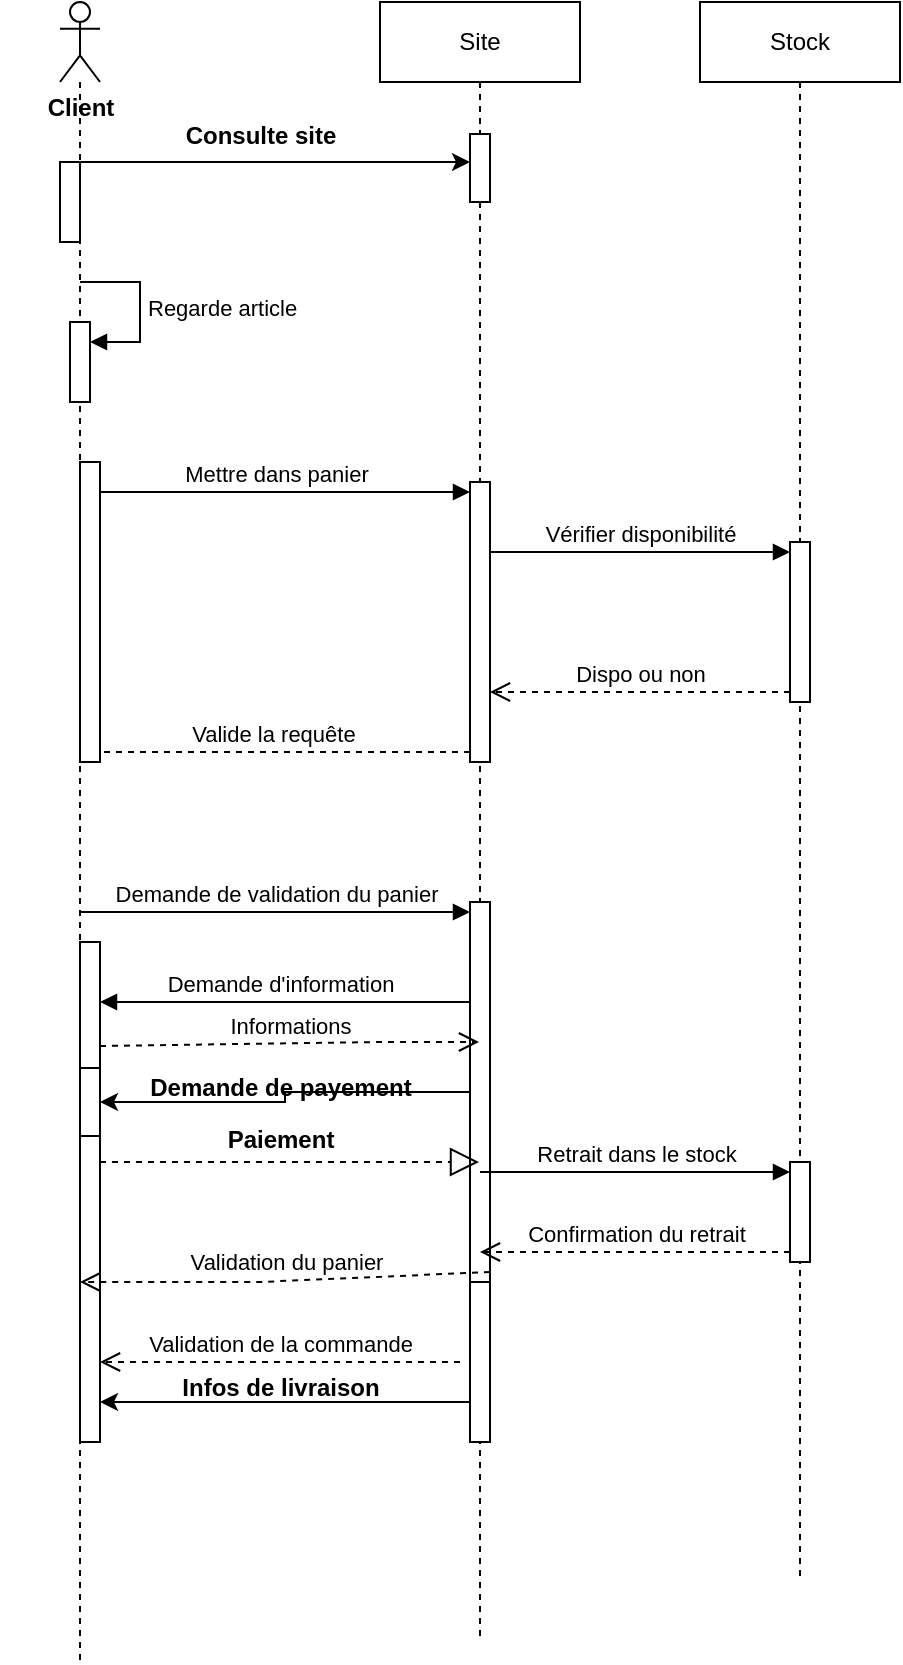 <mxfile version="24.1.0" type="device">
  <diagram name="Page-1" id="2YBvvXClWsGukQMizWep">
    <mxGraphModel dx="1290" dy="621" grid="1" gridSize="10" guides="1" tooltips="1" connect="1" arrows="1" fold="1" page="1" pageScale="1" pageWidth="850" pageHeight="1100" math="0" shadow="0">
      <root>
        <mxCell id="0" />
        <mxCell id="1" parent="0" />
        <mxCell id="8g5-Aexd-DtupDx7mglB-1" value="Site" style="shape=umlLifeline;perimeter=lifelinePerimeter;whiteSpace=wrap;html=1;container=1;dropTarget=0;collapsible=0;recursiveResize=0;outlineConnect=0;portConstraint=eastwest;newEdgeStyle={&quot;curved&quot;:0,&quot;rounded&quot;:0};" vertex="1" parent="1">
          <mxGeometry x="340" y="50" width="100" height="820" as="geometry" />
        </mxCell>
        <mxCell id="8g5-Aexd-DtupDx7mglB-10" value="" style="html=1;points=[[0,0,0,0,5],[0,1,0,0,-5],[1,0,0,0,5],[1,1,0,0,-5]];perimeter=orthogonalPerimeter;outlineConnect=0;targetShapes=umlLifeline;portConstraint=eastwest;newEdgeStyle={&quot;curved&quot;:0,&quot;rounded&quot;:0};" vertex="1" parent="8g5-Aexd-DtupDx7mglB-1">
          <mxGeometry x="45" y="66" width="10" height="34" as="geometry" />
        </mxCell>
        <mxCell id="8g5-Aexd-DtupDx7mglB-7" style="edgeStyle=orthogonalEdgeStyle;rounded=0;orthogonalLoop=1;jettySize=auto;html=1;curved=0;labelPosition=center;verticalLabelPosition=top;align=center;verticalAlign=bottom;" edge="1" parent="8g5-Aexd-DtupDx7mglB-1" source="8g5-Aexd-DtupDx7mglB-10" target="8g5-Aexd-DtupDx7mglB-1">
          <mxGeometry relative="1" as="geometry">
            <Array as="points">
              <mxPoint x="30" y="80" />
              <mxPoint x="30" y="80" />
            </Array>
          </mxGeometry>
        </mxCell>
        <mxCell id="8g5-Aexd-DtupDx7mglB-25" value="" style="html=1;points=[[0,0,0,0,5],[0,1,0,0,-5],[1,0,0,0,5],[1,1,0,0,-5]];perimeter=orthogonalPerimeter;outlineConnect=0;targetShapes=umlLifeline;portConstraint=eastwest;newEdgeStyle={&quot;curved&quot;:0,&quot;rounded&quot;:0};" vertex="1" parent="8g5-Aexd-DtupDx7mglB-1">
          <mxGeometry x="45" y="450" width="10" height="190" as="geometry" />
        </mxCell>
        <mxCell id="8g5-Aexd-DtupDx7mglB-43" value="" style="html=1;points=[[0,0,0,0,5],[0,1,0,0,-5],[1,0,0,0,5],[1,1,0,0,-5]];perimeter=orthogonalPerimeter;outlineConnect=0;targetShapes=umlLifeline;portConstraint=eastwest;newEdgeStyle={&quot;curved&quot;:0,&quot;rounded&quot;:0};" vertex="1" parent="8g5-Aexd-DtupDx7mglB-1">
          <mxGeometry x="45" y="640" width="10" height="80" as="geometry" />
        </mxCell>
        <mxCell id="8g5-Aexd-DtupDx7mglB-3" value="" style="shape=umlLifeline;perimeter=lifelinePerimeter;whiteSpace=wrap;html=1;container=1;dropTarget=0;collapsible=0;recursiveResize=0;outlineConnect=0;portConstraint=eastwest;newEdgeStyle={&quot;curved&quot;:0,&quot;rounded&quot;:0};participant=umlActor;" vertex="1" parent="1">
          <mxGeometry x="180" y="50" width="20" height="830" as="geometry" />
        </mxCell>
        <mxCell id="8g5-Aexd-DtupDx7mglB-11" value="" style="html=1;points=[[0,0,0,0,5],[0,1,0,0,-5],[1,0,0,0,5],[1,1,0,0,-5]];perimeter=orthogonalPerimeter;outlineConnect=0;targetShapes=umlLifeline;portConstraint=eastwest;newEdgeStyle={&quot;curved&quot;:0,&quot;rounded&quot;:0};" vertex="1" parent="8g5-Aexd-DtupDx7mglB-3">
          <mxGeometry x="5" y="160" width="10" height="40" as="geometry" />
        </mxCell>
        <mxCell id="8g5-Aexd-DtupDx7mglB-12" value="Regarde article" style="html=1;align=left;spacingLeft=2;endArrow=block;rounded=0;edgeStyle=orthogonalEdgeStyle;curved=0;rounded=0;" edge="1" target="8g5-Aexd-DtupDx7mglB-11" parent="8g5-Aexd-DtupDx7mglB-3">
          <mxGeometry relative="1" as="geometry">
            <mxPoint x="10" y="140" as="sourcePoint" />
            <Array as="points">
              <mxPoint x="40" y="170" />
            </Array>
          </mxGeometry>
        </mxCell>
        <mxCell id="8g5-Aexd-DtupDx7mglB-29" value="" style="html=1;points=[[0,0,0,0,5],[0,1,0,0,-5],[1,0,0,0,5],[1,1,0,0,-5]];perimeter=orthogonalPerimeter;outlineConnect=0;targetShapes=umlLifeline;portConstraint=eastwest;newEdgeStyle={&quot;curved&quot;:0,&quot;rounded&quot;:0};" vertex="1" parent="8g5-Aexd-DtupDx7mglB-3">
          <mxGeometry x="10" y="470" width="10" height="250" as="geometry" />
        </mxCell>
        <mxCell id="8g5-Aexd-DtupDx7mglB-33" value="" style="html=1;points=[[0,0,0,0,5],[0,1,0,0,-5],[1,0,0,0,5],[1,1,0,0,-5]];perimeter=orthogonalPerimeter;outlineConnect=0;targetShapes=umlLifeline;portConstraint=eastwest;newEdgeStyle={&quot;curved&quot;:0,&quot;rounded&quot;:0};" vertex="1" parent="8g5-Aexd-DtupDx7mglB-3">
          <mxGeometry x="10" y="533" width="10" height="34" as="geometry" />
        </mxCell>
        <mxCell id="8g5-Aexd-DtupDx7mglB-5" value="Client" style="text;align=center;fontStyle=1;verticalAlign=middle;spacingLeft=3;spacingRight=3;strokeColor=none;rotatable=0;points=[[0,0.5],[1,0.5]];portConstraint=eastwest;html=1;" vertex="1" parent="1">
          <mxGeometry x="150" y="90" width="80" height="26" as="geometry" />
        </mxCell>
        <mxCell id="8g5-Aexd-DtupDx7mglB-8" value="" style="html=1;points=[[0,0,0,0,5],[0,1,0,0,-5],[1,0,0,0,5],[1,1,0,0,-5]];perimeter=orthogonalPerimeter;outlineConnect=0;targetShapes=umlLifeline;portConstraint=eastwest;newEdgeStyle={&quot;curved&quot;:0,&quot;rounded&quot;:0};" vertex="1" parent="1">
          <mxGeometry x="180" y="130" width="10" height="40" as="geometry" />
        </mxCell>
        <mxCell id="8g5-Aexd-DtupDx7mglB-9" value="" style="edgeStyle=orthogonalEdgeStyle;rounded=0;orthogonalLoop=1;jettySize=auto;html=1;curved=0;labelPosition=center;verticalLabelPosition=top;align=center;verticalAlign=bottom;" edge="1" parent="1" source="8g5-Aexd-DtupDx7mglB-3" target="8g5-Aexd-DtupDx7mglB-10">
          <mxGeometry relative="1" as="geometry">
            <mxPoint x="190" y="130" as="sourcePoint" />
            <mxPoint x="390" y="130" as="targetPoint" />
            <Array as="points">
              <mxPoint x="360" y="130" />
              <mxPoint x="360" y="130" />
            </Array>
          </mxGeometry>
        </mxCell>
        <mxCell id="8g5-Aexd-DtupDx7mglB-13" value="Consulte site" style="text;align=center;fontStyle=1;verticalAlign=middle;spacingLeft=3;spacingRight=3;strokeColor=none;rotatable=0;points=[[0,0.5],[1,0.5]];portConstraint=eastwest;html=1;" vertex="1" parent="1">
          <mxGeometry x="240" y="104" width="80" height="26" as="geometry" />
        </mxCell>
        <mxCell id="8g5-Aexd-DtupDx7mglB-16" value="Stock" style="shape=umlLifeline;perimeter=lifelinePerimeter;whiteSpace=wrap;html=1;container=1;dropTarget=0;collapsible=0;recursiveResize=0;outlineConnect=0;portConstraint=eastwest;newEdgeStyle={&quot;curved&quot;:0,&quot;rounded&quot;:0};" vertex="1" parent="1">
          <mxGeometry x="500" y="50" width="100" height="790" as="geometry" />
        </mxCell>
        <mxCell id="8g5-Aexd-DtupDx7mglB-21" value="" style="html=1;points=[[0,0,0,0,5],[0,1,0,0,-5],[1,0,0,0,5],[1,1,0,0,-5]];perimeter=orthogonalPerimeter;outlineConnect=0;targetShapes=umlLifeline;portConstraint=eastwest;newEdgeStyle={&quot;curved&quot;:0,&quot;rounded&quot;:0};" vertex="1" parent="8g5-Aexd-DtupDx7mglB-16">
          <mxGeometry x="45" y="270" width="10" height="80" as="geometry" />
        </mxCell>
        <mxCell id="8g5-Aexd-DtupDx7mglB-40" value="" style="html=1;points=[[0,0,0,0,5],[0,1,0,0,-5],[1,0,0,0,5],[1,1,0,0,-5]];perimeter=orthogonalPerimeter;outlineConnect=0;targetShapes=umlLifeline;portConstraint=eastwest;newEdgeStyle={&quot;curved&quot;:0,&quot;rounded&quot;:0};" vertex="1" parent="8g5-Aexd-DtupDx7mglB-16">
          <mxGeometry x="45" y="580" width="10" height="50" as="geometry" />
        </mxCell>
        <mxCell id="8g5-Aexd-DtupDx7mglB-18" value="" style="html=1;points=[[0,0,0,0,5],[0,1,0,0,-5],[1,0,0,0,5],[1,1,0,0,-5]];perimeter=orthogonalPerimeter;outlineConnect=0;targetShapes=umlLifeline;portConstraint=eastwest;newEdgeStyle={&quot;curved&quot;:0,&quot;rounded&quot;:0};" vertex="1" parent="1">
          <mxGeometry x="385" y="290" width="10" height="140" as="geometry" />
        </mxCell>
        <mxCell id="8g5-Aexd-DtupDx7mglB-19" value="Mettre dans panier" style="html=1;verticalAlign=bottom;endArrow=block;curved=0;rounded=0;entryX=0;entryY=0;entryDx=0;entryDy=5;" edge="1" target="8g5-Aexd-DtupDx7mglB-18" parent="1" source="8g5-Aexd-DtupDx7mglB-3">
          <mxGeometry relative="1" as="geometry">
            <mxPoint x="315" y="295" as="sourcePoint" />
          </mxGeometry>
        </mxCell>
        <mxCell id="8g5-Aexd-DtupDx7mglB-20" value="Valide la requête&amp;nbsp;" style="html=1;verticalAlign=bottom;endArrow=open;dashed=1;endSize=8;curved=0;rounded=0;exitX=0;exitY=1;exitDx=0;exitDy=-5;" edge="1" source="8g5-Aexd-DtupDx7mglB-18" parent="1" target="8g5-Aexd-DtupDx7mglB-3">
          <mxGeometry relative="1" as="geometry">
            <mxPoint x="315" y="365" as="targetPoint" />
          </mxGeometry>
        </mxCell>
        <mxCell id="8g5-Aexd-DtupDx7mglB-22" value="Vérifier disponibilité" style="html=1;verticalAlign=bottom;endArrow=block;curved=0;rounded=0;entryX=0;entryY=0;entryDx=0;entryDy=5;" edge="1" target="8g5-Aexd-DtupDx7mglB-21" parent="1" source="8g5-Aexd-DtupDx7mglB-18">
          <mxGeometry relative="1" as="geometry">
            <mxPoint x="475" y="335" as="sourcePoint" />
          </mxGeometry>
        </mxCell>
        <mxCell id="8g5-Aexd-DtupDx7mglB-23" value="Dispo ou non" style="html=1;verticalAlign=bottom;endArrow=open;dashed=1;endSize=8;curved=0;rounded=0;exitX=0;exitY=1;exitDx=0;exitDy=-5;" edge="1" source="8g5-Aexd-DtupDx7mglB-21" parent="1" target="8g5-Aexd-DtupDx7mglB-18">
          <mxGeometry relative="1" as="geometry">
            <mxPoint x="475" y="405" as="targetPoint" />
          </mxGeometry>
        </mxCell>
        <mxCell id="8g5-Aexd-DtupDx7mglB-24" value="" style="html=1;points=[[0,0,0,0,5],[0,1,0,0,-5],[1,0,0,0,5],[1,1,0,0,-5]];perimeter=orthogonalPerimeter;outlineConnect=0;targetShapes=umlLifeline;portConstraint=eastwest;newEdgeStyle={&quot;curved&quot;:0,&quot;rounded&quot;:0};" vertex="1" parent="1">
          <mxGeometry x="190" y="280" width="10" height="150" as="geometry" />
        </mxCell>
        <mxCell id="8g5-Aexd-DtupDx7mglB-27" value="Validation du panier" style="html=1;verticalAlign=bottom;endArrow=open;dashed=1;endSize=8;curved=0;rounded=0;exitX=1;exitY=1;exitDx=0;exitDy=-5;exitPerimeter=0;" edge="1" source="8g5-Aexd-DtupDx7mglB-25" parent="1" target="8g5-Aexd-DtupDx7mglB-3">
          <mxGeometry relative="1" as="geometry">
            <mxPoint x="315" y="575" as="targetPoint" />
            <Array as="points">
              <mxPoint x="280" y="690" />
            </Array>
          </mxGeometry>
        </mxCell>
        <mxCell id="8g5-Aexd-DtupDx7mglB-26" value="Demande de validation du panier" style="html=1;verticalAlign=bottom;endArrow=block;curved=0;rounded=0;entryX=0;entryY=0;entryDx=0;entryDy=5;" edge="1" target="8g5-Aexd-DtupDx7mglB-25" parent="1" source="8g5-Aexd-DtupDx7mglB-3">
          <mxGeometry relative="1" as="geometry">
            <mxPoint x="315" y="505" as="sourcePoint" />
          </mxGeometry>
        </mxCell>
        <mxCell id="8g5-Aexd-DtupDx7mglB-31" value="" style="endArrow=block;dashed=1;endFill=0;endSize=12;html=1;rounded=0;" edge="1" parent="1">
          <mxGeometry width="160" relative="1" as="geometry">
            <mxPoint x="200" y="630" as="sourcePoint" />
            <mxPoint x="389.5" y="630" as="targetPoint" />
          </mxGeometry>
        </mxCell>
        <mxCell id="8g5-Aexd-DtupDx7mglB-32" value="Paiement" style="text;align=center;fontStyle=1;verticalAlign=middle;spacingLeft=3;spacingRight=3;strokeColor=none;rotatable=0;points=[[0,0.5],[1,0.5]];portConstraint=eastwest;html=1;" vertex="1" parent="1">
          <mxGeometry x="250" y="606" width="80" height="26" as="geometry" />
        </mxCell>
        <mxCell id="8g5-Aexd-DtupDx7mglB-34" value="Demande d&#39;information" style="html=1;verticalAlign=bottom;endArrow=block;curved=0;rounded=0;entryX=1;entryY=0;entryDx=0;entryDy=5;" edge="1" parent="1">
          <mxGeometry x="0.027" relative="1" as="geometry">
            <mxPoint x="385" y="550" as="sourcePoint" />
            <mxPoint x="200" y="550" as="targetPoint" />
            <mxPoint as="offset" />
          </mxGeometry>
        </mxCell>
        <mxCell id="8g5-Aexd-DtupDx7mglB-35" value="Informations" style="html=1;verticalAlign=bottom;endArrow=open;dashed=1;endSize=8;curved=0;rounded=0;exitX=1;exitY=1;exitDx=0;exitDy=-5;" edge="1" parent="1">
          <mxGeometry relative="1" as="geometry">
            <mxPoint x="389.5" y="570" as="targetPoint" />
            <mxPoint x="200" y="572" as="sourcePoint" />
            <Array as="points">
              <mxPoint x="340" y="570" />
            </Array>
          </mxGeometry>
        </mxCell>
        <mxCell id="8g5-Aexd-DtupDx7mglB-30" value="Demande de payement" style="text;align=center;fontStyle=1;verticalAlign=middle;spacingLeft=3;spacingRight=3;strokeColor=none;rotatable=0;points=[[0,0.5],[1,0.5]];portConstraint=eastwest;html=1;" vertex="1" parent="1">
          <mxGeometry x="250" y="580" width="80" height="26" as="geometry" />
        </mxCell>
        <mxCell id="8g5-Aexd-DtupDx7mglB-37" style="edgeStyle=orthogonalEdgeStyle;rounded=0;orthogonalLoop=1;jettySize=auto;html=1;curved=0;" edge="1" parent="1" source="8g5-Aexd-DtupDx7mglB-25" target="8g5-Aexd-DtupDx7mglB-33">
          <mxGeometry relative="1" as="geometry" />
        </mxCell>
        <mxCell id="8g5-Aexd-DtupDx7mglB-41" value="Retrait dans le stock" style="html=1;verticalAlign=bottom;endArrow=block;curved=0;rounded=0;entryX=0;entryY=0;entryDx=0;entryDy=5;" edge="1" target="8g5-Aexd-DtupDx7mglB-40" parent="1" source="8g5-Aexd-DtupDx7mglB-1">
          <mxGeometry relative="1" as="geometry">
            <mxPoint x="420" y="605" as="sourcePoint" />
          </mxGeometry>
        </mxCell>
        <mxCell id="8g5-Aexd-DtupDx7mglB-42" value="Confirmation du retrait" style="html=1;verticalAlign=bottom;endArrow=open;dashed=1;endSize=8;curved=0;rounded=0;exitX=0;exitY=1;exitDx=0;exitDy=-5;" edge="1" source="8g5-Aexd-DtupDx7mglB-40" parent="1" target="8g5-Aexd-DtupDx7mglB-1">
          <mxGeometry relative="1" as="geometry">
            <mxPoint x="470" y="670" as="targetPoint" />
          </mxGeometry>
        </mxCell>
        <mxCell id="8g5-Aexd-DtupDx7mglB-44" value="Validation de la commande" style="html=1;verticalAlign=bottom;endArrow=open;dashed=1;endSize=8;curved=0;rounded=0;" edge="1" parent="1" target="8g5-Aexd-DtupDx7mglB-29">
          <mxGeometry relative="1" as="geometry">
            <mxPoint x="380" y="730" as="sourcePoint" />
            <mxPoint x="300" y="730" as="targetPoint" />
          </mxGeometry>
        </mxCell>
        <mxCell id="8g5-Aexd-DtupDx7mglB-45" style="edgeStyle=orthogonalEdgeStyle;rounded=0;orthogonalLoop=1;jettySize=auto;html=1;curved=0;" edge="1" parent="1" source="8g5-Aexd-DtupDx7mglB-43" target="8g5-Aexd-DtupDx7mglB-29">
          <mxGeometry relative="1" as="geometry">
            <Array as="points">
              <mxPoint x="340" y="750" />
              <mxPoint x="340" y="750" />
            </Array>
          </mxGeometry>
        </mxCell>
        <mxCell id="8g5-Aexd-DtupDx7mglB-46" value="Infos de livraison" style="text;align=center;fontStyle=1;verticalAlign=middle;spacingLeft=3;spacingRight=3;strokeColor=none;rotatable=0;points=[[0,0.5],[1,0.5]];portConstraint=eastwest;html=1;" vertex="1" parent="1">
          <mxGeometry x="250" y="730" width="80" height="26" as="geometry" />
        </mxCell>
      </root>
    </mxGraphModel>
  </diagram>
</mxfile>
